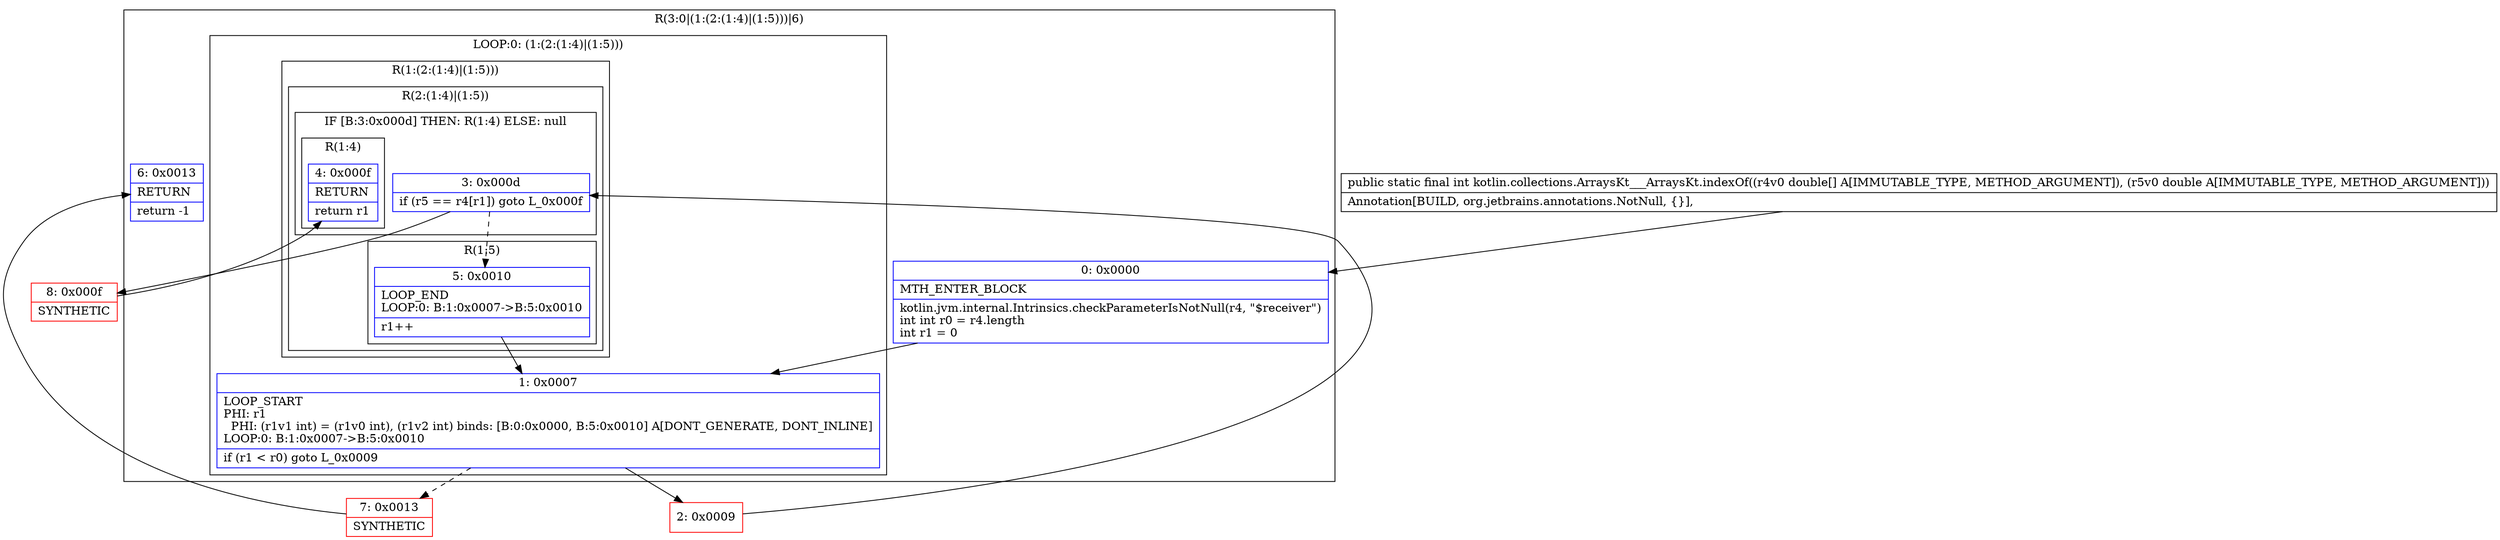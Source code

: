 digraph "CFG forkotlin.collections.ArraysKt___ArraysKt.indexOf([DD)I" {
subgraph cluster_Region_715236554 {
label = "R(3:0|(1:(2:(1:4)|(1:5)))|6)";
node [shape=record,color=blue];
Node_0 [shape=record,label="{0\:\ 0x0000|MTH_ENTER_BLOCK\l|kotlin.jvm.internal.Intrinsics.checkParameterIsNotNull(r4, \"$receiver\")\lint int r0 = r4.length\lint r1 = 0\l}"];
subgraph cluster_LoopRegion_1688800917 {
label = "LOOP:0: (1:(2:(1:4)|(1:5)))";
node [shape=record,color=blue];
Node_1 [shape=record,label="{1\:\ 0x0007|LOOP_START\lPHI: r1 \l  PHI: (r1v1 int) = (r1v0 int), (r1v2 int) binds: [B:0:0x0000, B:5:0x0010] A[DONT_GENERATE, DONT_INLINE]\lLOOP:0: B:1:0x0007\-\>B:5:0x0010\l|if (r1 \< r0) goto L_0x0009\l}"];
subgraph cluster_Region_430468093 {
label = "R(1:(2:(1:4)|(1:5)))";
node [shape=record,color=blue];
subgraph cluster_Region_1417390101 {
label = "R(2:(1:4)|(1:5))";
node [shape=record,color=blue];
subgraph cluster_IfRegion_427662913 {
label = "IF [B:3:0x000d] THEN: R(1:4) ELSE: null";
node [shape=record,color=blue];
Node_3 [shape=record,label="{3\:\ 0x000d|if (r5 == r4[r1]) goto L_0x000f\l}"];
subgraph cluster_Region_1046347344 {
label = "R(1:4)";
node [shape=record,color=blue];
Node_4 [shape=record,label="{4\:\ 0x000f|RETURN\l|return r1\l}"];
}
}
subgraph cluster_Region_1228835150 {
label = "R(1:5)";
node [shape=record,color=blue];
Node_5 [shape=record,label="{5\:\ 0x0010|LOOP_END\lLOOP:0: B:1:0x0007\-\>B:5:0x0010\l|r1++\l}"];
}
}
}
}
Node_6 [shape=record,label="{6\:\ 0x0013|RETURN\l|return \-1\l}"];
}
Node_2 [shape=record,color=red,label="{2\:\ 0x0009}"];
Node_7 [shape=record,color=red,label="{7\:\ 0x0013|SYNTHETIC\l}"];
Node_8 [shape=record,color=red,label="{8\:\ 0x000f|SYNTHETIC\l}"];
MethodNode[shape=record,label="{public static final int kotlin.collections.ArraysKt___ArraysKt.indexOf((r4v0 double[] A[IMMUTABLE_TYPE, METHOD_ARGUMENT]), (r5v0 double A[IMMUTABLE_TYPE, METHOD_ARGUMENT]))  | Annotation[BUILD, org.jetbrains.annotations.NotNull, \{\}], \l}"];
MethodNode -> Node_0;
Node_0 -> Node_1;
Node_1 -> Node_2;
Node_1 -> Node_7[style=dashed];
Node_3 -> Node_5[style=dashed];
Node_3 -> Node_8;
Node_5 -> Node_1;
Node_2 -> Node_3;
Node_7 -> Node_6;
Node_8 -> Node_4;
}

